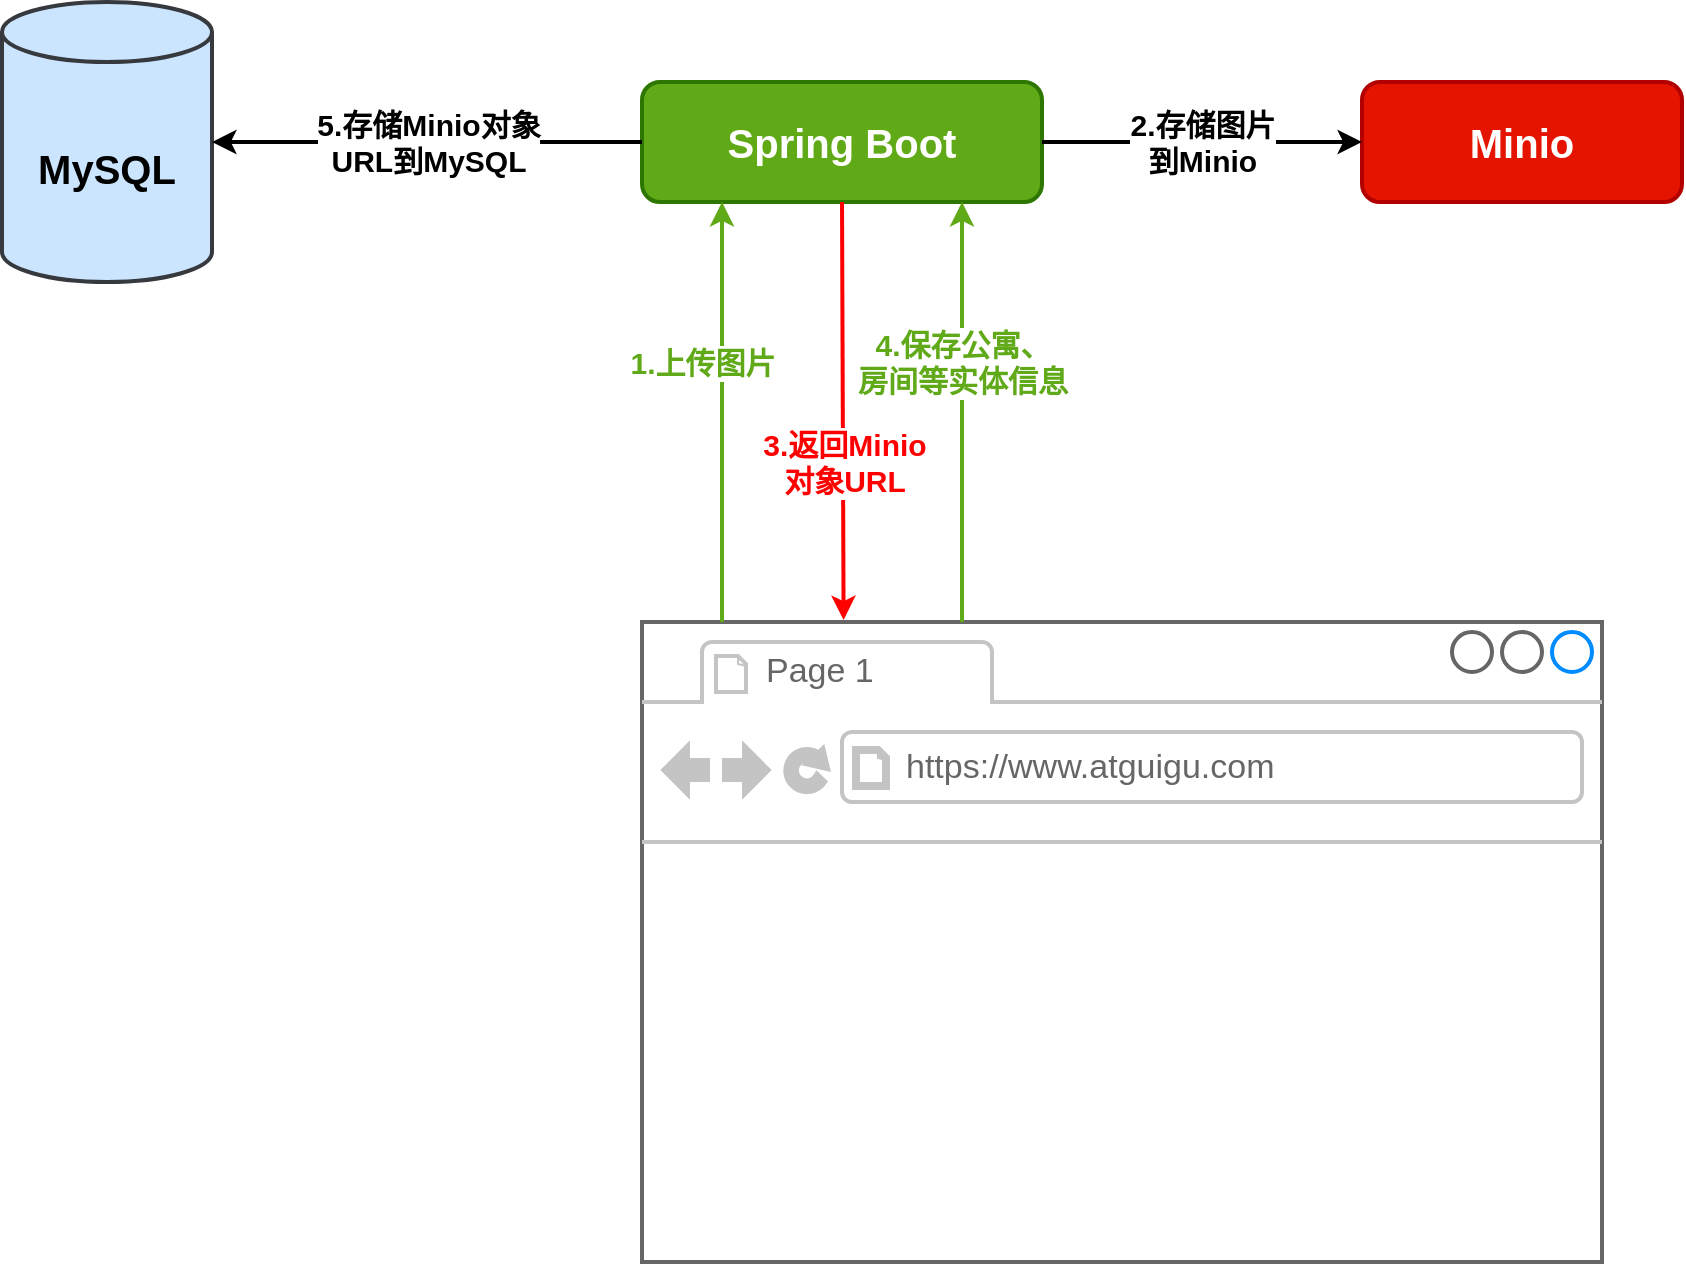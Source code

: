 <mxfile version="21.2.8" type="device">
  <diagram name="第 1 页" id="z1EwqgkSUiRJyfCn-h1Z">
    <mxGraphModel dx="1050" dy="671" grid="1" gridSize="10" guides="1" tooltips="1" connect="1" arrows="1" fold="1" page="1" pageScale="1" pageWidth="3300" pageHeight="4681" math="0" shadow="0">
      <root>
        <mxCell id="0" />
        <mxCell id="1" parent="0" />
        <mxCell id="cwzj1Dwt6X_oeceQB2pK-1" value="" style="strokeWidth=2;shadow=0;dashed=0;align=center;html=1;shape=mxgraph.mockup.containers.browserWindow;rSize=0;strokeColor=#666666;strokeColor2=#008cff;strokeColor3=#c4c4c4;mainText=,;recursiveResize=0;" parent="1" vertex="1">
          <mxGeometry x="460" y="470" width="480" height="320" as="geometry" />
        </mxCell>
        <mxCell id="cwzj1Dwt6X_oeceQB2pK-2" value="Page 1" style="strokeWidth=1;shadow=0;dashed=0;align=center;html=1;shape=mxgraph.mockup.containers.anchor;fontSize=17;fontColor=#666666;align=left;whiteSpace=wrap;" parent="cwzj1Dwt6X_oeceQB2pK-1" vertex="1">
          <mxGeometry x="60" y="12" width="110" height="26" as="geometry" />
        </mxCell>
        <mxCell id="cwzj1Dwt6X_oeceQB2pK-3" value="https://www.atguigu.com" style="strokeWidth=1;shadow=0;dashed=0;align=center;html=1;shape=mxgraph.mockup.containers.anchor;rSize=0;fontSize=17;fontColor=#666666;align=left;" parent="cwzj1Dwt6X_oeceQB2pK-1" vertex="1">
          <mxGeometry x="130" y="60" width="250" height="26" as="geometry" />
        </mxCell>
        <mxCell id="cwzj1Dwt6X_oeceQB2pK-7" value="Spring Boot" style="rounded=1;whiteSpace=wrap;html=1;fontSize=20;fontStyle=1;fillColor=#60a917;fontColor=#ffffff;strokeColor=#2D7600;strokeWidth=2;" parent="1" vertex="1">
          <mxGeometry x="460" y="200" width="200" height="60" as="geometry" />
        </mxCell>
        <mxCell id="cwzj1Dwt6X_oeceQB2pK-8" value="Minio" style="rounded=1;whiteSpace=wrap;html=1;fontSize=20;fontStyle=1;fillColor=#e51400;fontColor=#ffffff;strokeColor=#B20000;strokeWidth=2;" parent="1" vertex="1">
          <mxGeometry x="820" y="200" width="160" height="60" as="geometry" />
        </mxCell>
        <mxCell id="cwzj1Dwt6X_oeceQB2pK-10" value="" style="endArrow=classic;html=1;rounded=0;entryX=0.2;entryY=1;entryDx=0;entryDy=0;strokeWidth=2;strokeColor=#60a918;entryPerimeter=0;" parent="1" edge="1">
          <mxGeometry relative="1" as="geometry">
            <mxPoint x="500" y="470" as="sourcePoint" />
            <mxPoint x="500" y="260" as="targetPoint" />
          </mxGeometry>
        </mxCell>
        <mxCell id="cwzj1Dwt6X_oeceQB2pK-11" value="1.上传图片" style="edgeLabel;resizable=0;html=1;align=center;verticalAlign=middle;fontSize=15;fontStyle=1;fontColor=#60a918;" parent="cwzj1Dwt6X_oeceQB2pK-10" connectable="0" vertex="1">
          <mxGeometry relative="1" as="geometry">
            <mxPoint x="-10" y="-25" as="offset" />
          </mxGeometry>
        </mxCell>
        <mxCell id="cwzj1Dwt6X_oeceQB2pK-15" value="" style="endArrow=classic;html=1;rounded=0;exitX=1;exitY=0.5;exitDx=0;exitDy=0;strokeWidth=2;entryX=0;entryY=0.5;entryDx=0;entryDy=0;" parent="1" source="cwzj1Dwt6X_oeceQB2pK-7" target="cwzj1Dwt6X_oeceQB2pK-8" edge="1">
          <mxGeometry relative="1" as="geometry">
            <mxPoint x="1015" y="270" as="sourcePoint" />
            <mxPoint x="797" y="471" as="targetPoint" />
          </mxGeometry>
        </mxCell>
        <mxCell id="cwzj1Dwt6X_oeceQB2pK-16" value="2.存储图片&lt;br&gt;到Minio" style="edgeLabel;resizable=0;html=1;align=center;verticalAlign=middle;fontSize=15;fontStyle=1" parent="cwzj1Dwt6X_oeceQB2pK-15" connectable="0" vertex="1">
          <mxGeometry relative="1" as="geometry" />
        </mxCell>
        <mxCell id="cwzj1Dwt6X_oeceQB2pK-17" value="" style="endArrow=classic;html=1;rounded=0;strokeWidth=2;strokeColor=#FF0000;exitX=0.5;exitY=1;exitDx=0;exitDy=0;entryX=0.21;entryY=-0.003;entryDx=0;entryDy=0;entryPerimeter=0;" parent="1" source="cwzj1Dwt6X_oeceQB2pK-7" target="cwzj1Dwt6X_oeceQB2pK-1" edge="1">
          <mxGeometry relative="1" as="geometry">
            <mxPoint x="600" y="260" as="sourcePoint" />
            <mxPoint x="720" y="460" as="targetPoint" />
          </mxGeometry>
        </mxCell>
        <mxCell id="cwzj1Dwt6X_oeceQB2pK-18" value="3.返回Minio&lt;br&gt;对象URL" style="edgeLabel;resizable=0;html=1;align=center;verticalAlign=middle;fontSize=15;fontStyle=1;fontColor=#FF0000;" parent="cwzj1Dwt6X_oeceQB2pK-17" connectable="0" vertex="1">
          <mxGeometry relative="1" as="geometry">
            <mxPoint y="25" as="offset" />
          </mxGeometry>
        </mxCell>
        <mxCell id="cwzj1Dwt6X_oeceQB2pK-19" value="MySQL" style="shape=cylinder3;whiteSpace=wrap;html=1;boundedLbl=1;backgroundOutline=1;size=15;fontStyle=1;strokeWidth=2;fillColor=#cce5ff;strokeColor=#36393d;fontSize=20;" parent="1" vertex="1">
          <mxGeometry x="140" y="160" width="105" height="140" as="geometry" />
        </mxCell>
        <mxCell id="cwzj1Dwt6X_oeceQB2pK-22" value="" style="endArrow=classic;html=1;rounded=0;entryX=0.2;entryY=1;entryDx=0;entryDy=0;strokeWidth=2;strokeColor=#60a918;entryPerimeter=0;" parent="1" edge="1">
          <mxGeometry relative="1" as="geometry">
            <mxPoint x="620" y="470" as="sourcePoint" />
            <mxPoint x="620" y="260" as="targetPoint" />
          </mxGeometry>
        </mxCell>
        <mxCell id="cwzj1Dwt6X_oeceQB2pK-23" value="4.保存公寓、&lt;br&gt;房间等实体信息" style="edgeLabel;resizable=0;html=1;align=center;verticalAlign=middle;fontSize=15;fontStyle=1;fontColor=#60a918;" parent="cwzj1Dwt6X_oeceQB2pK-22" connectable="0" vertex="1">
          <mxGeometry relative="1" as="geometry">
            <mxPoint y="-25" as="offset" />
          </mxGeometry>
        </mxCell>
        <mxCell id="cwzj1Dwt6X_oeceQB2pK-24" value="" style="endArrow=classic;html=1;rounded=0;exitX=0;exitY=0.5;exitDx=0;exitDy=0;strokeWidth=2;entryX=1;entryY=0.5;entryDx=0;entryDy=0;entryPerimeter=0;" parent="1" source="cwzj1Dwt6X_oeceQB2pK-7" target="cwzj1Dwt6X_oeceQB2pK-19" edge="1">
          <mxGeometry relative="1" as="geometry">
            <mxPoint x="670" y="240" as="sourcePoint" />
            <mxPoint x="830" y="240" as="targetPoint" />
          </mxGeometry>
        </mxCell>
        <mxCell id="cwzj1Dwt6X_oeceQB2pK-25" value="5.存储Minio对象&lt;br&gt;URL到MySQL" style="edgeLabel;resizable=0;html=1;align=center;verticalAlign=middle;fontSize=15;fontStyle=1" parent="cwzj1Dwt6X_oeceQB2pK-24" connectable="0" vertex="1">
          <mxGeometry relative="1" as="geometry" />
        </mxCell>
      </root>
    </mxGraphModel>
  </diagram>
</mxfile>
